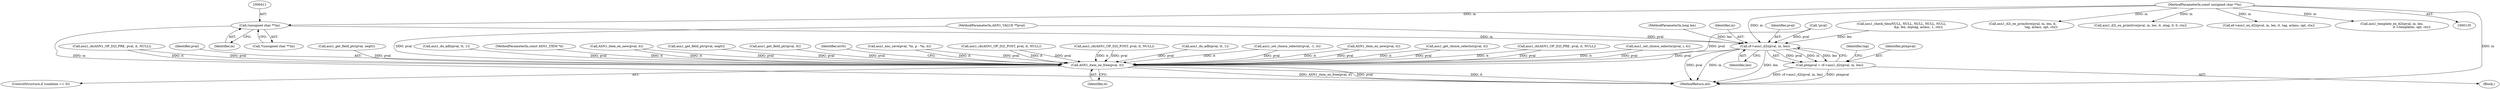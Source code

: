 digraph "0_openssl_cc598f321fbac9c04da5766243ed55d55948637d@pointer" {
"1000410" [label="(Call,(unsigned char **)in)"];
"1000137" [label="(MethodParameterIn,const unsigned char **in)"];
"1000441" [label="(Call,cf->asn1_d2i(pval, in, len))"];
"1000439" [label="(Call,ptmpval = cf->asn1_d2i(pval, in, len))"];
"1001019" [label="(Call,ASN1_item_ex_free(pval, it))"];
"1000443" [label="(Identifier,in)"];
"1000441" [label="(Call,cf->asn1_d2i(pval, in, len))"];
"1000803" [label="(Call,asn1_do_adb(pval, tt, 1))"];
"1000213" [label="(Block,)"];
"1000139" [label="(MethodParameterIn,const ASN1_ITEM *it)"];
"1000440" [label="(Identifier,ptmpval)"];
"1001019" [label="(Call,ASN1_item_ex_free(pval, it))"];
"1000243" [label="(Call,asn1_d2i_ex_primitive(pval, in, len, it,\n                                     tag, aclass, opt, ctx))"];
"1000317" [label="(Call,asn1_d2i_ex_primitive(pval, in, len, it, otag, 0, 0, ctx))"];
"1000516" [label="(Call,ASN1_item_ex_new(pval, it))"];
"1000447" [label="(Identifier,tag)"];
"1000813" [label="(Call,asn1_get_field_ptr(pval, seqtt))"];
"1000412" [label="(Identifier,in)"];
"1000479" [label="(Call,asn1_get_choice_selector(pval, it))"];
"1001015" [label="(ControlStructure,if (combine == 0))"];
"1000467" [label="(Call,asn1_cb(ASN1_OP_D2I_PRE, pval, it, NULL))"];
"1000333" [label="(Call,ef->asn1_ex_d2i(pval, in, len, it, tag, aclass, opt, ctx))"];
"1000602" [label="(Call,asn1_set_choice_selector(pval, i, it))"];
"1000728" [label="(Call,asn1_cb(ASN1_OP_D2I_PRE, pval, it, NULL))"];
"1000442" [label="(Identifier,pval)"];
"1001020" [label="(Identifier,pval)"];
"1000410" [label="(Call,(unsigned char **)in)"];
"1000233" [label="(Call,asn1_template_ex_d2i(pval, in, len,\n                                        it->templates, opt, ctx))"];
"1000772" [label="(Call,asn1_get_field_ptr(pval, seqtt))"];
"1000136" [label="(MethodParameterIn,ASN1_VALUE **pval)"];
"1000196" [label="(Call,!pval)"];
"1000444" [label="(Identifier,len)"];
"1000551" [label="(Call,asn1_get_field_ptr(pval, tt))"];
"1001034" [label="(MethodReturn,int)"];
"1000372" [label="(Call,asn1_check_tlen(NULL, NULL, NULL, NULL, NULL,\n                                  &p, len, exptag, aclass, 1, ctx))"];
"1000138" [label="(MethodParameterIn,long len)"];
"1001023" [label="(Identifier,errtt)"];
"1000977" [label="(Call,asn1_enc_save(pval, *in, p - *in, it))"];
"1000610" [label="(Call,asn1_cb(ASN1_OP_D2I_POST, pval, it, NULL))"];
"1000991" [label="(Call,asn1_cb(ASN1_OP_D2I_POST, pval, it, NULL))"];
"1000942" [label="(Call,asn1_do_adb(pval, tt, 1))"];
"1000137" [label="(MethodParameterIn,const unsigned char **in)"];
"1000508" [label="(Call,asn1_set_choice_selector(pval, -1, it))"];
"1000409" [label="(Call,*(unsigned char **)in)"];
"1000716" [label="(Call,ASN1_item_ex_new(pval, it))"];
"1001021" [label="(Identifier,it)"];
"1000439" [label="(Call,ptmpval = cf->asn1_d2i(pval, in, len))"];
"1000410" -> "1000409"  [label="AST: "];
"1000410" -> "1000412"  [label="CFG: "];
"1000411" -> "1000410"  [label="AST: "];
"1000412" -> "1000410"  [label="AST: "];
"1000409" -> "1000410"  [label="CFG: "];
"1000410" -> "1001034"  [label="DDG: in"];
"1000137" -> "1000410"  [label="DDG: in"];
"1000410" -> "1000441"  [label="DDG: in"];
"1000137" -> "1000135"  [label="AST: "];
"1000137" -> "1001034"  [label="DDG: in"];
"1000137" -> "1000233"  [label="DDG: in"];
"1000137" -> "1000243"  [label="DDG: in"];
"1000137" -> "1000317"  [label="DDG: in"];
"1000137" -> "1000333"  [label="DDG: in"];
"1000137" -> "1000441"  [label="DDG: in"];
"1000441" -> "1000439"  [label="AST: "];
"1000441" -> "1000444"  [label="CFG: "];
"1000442" -> "1000441"  [label="AST: "];
"1000443" -> "1000441"  [label="AST: "];
"1000444" -> "1000441"  [label="AST: "];
"1000439" -> "1000441"  [label="CFG: "];
"1000441" -> "1001034"  [label="DDG: pval"];
"1000441" -> "1001034"  [label="DDG: in"];
"1000441" -> "1001034"  [label="DDG: len"];
"1000441" -> "1000439"  [label="DDG: pval"];
"1000441" -> "1000439"  [label="DDG: in"];
"1000441" -> "1000439"  [label="DDG: len"];
"1000196" -> "1000441"  [label="DDG: pval"];
"1000136" -> "1000441"  [label="DDG: pval"];
"1000372" -> "1000441"  [label="DDG: len"];
"1000138" -> "1000441"  [label="DDG: len"];
"1000441" -> "1001019"  [label="DDG: pval"];
"1000439" -> "1000213"  [label="AST: "];
"1000440" -> "1000439"  [label="AST: "];
"1000447" -> "1000439"  [label="CFG: "];
"1000439" -> "1001034"  [label="DDG: ptmpval"];
"1000439" -> "1001034"  [label="DDG: cf->asn1_d2i(pval, in, len)"];
"1001019" -> "1001015"  [label="AST: "];
"1001019" -> "1001021"  [label="CFG: "];
"1001020" -> "1001019"  [label="AST: "];
"1001021" -> "1001019"  [label="AST: "];
"1001023" -> "1001019"  [label="CFG: "];
"1001019" -> "1001034"  [label="DDG: it"];
"1001019" -> "1001034"  [label="DDG: ASN1_item_ex_free(pval, it)"];
"1001019" -> "1001034"  [label="DDG: pval"];
"1000508" -> "1001019"  [label="DDG: pval"];
"1000508" -> "1001019"  [label="DDG: it"];
"1000991" -> "1001019"  [label="DDG: pval"];
"1000991" -> "1001019"  [label="DDG: it"];
"1000716" -> "1001019"  [label="DDG: pval"];
"1000716" -> "1001019"  [label="DDG: it"];
"1000813" -> "1001019"  [label="DDG: pval"];
"1000942" -> "1001019"  [label="DDG: pval"];
"1000467" -> "1001019"  [label="DDG: pval"];
"1000467" -> "1001019"  [label="DDG: it"];
"1000479" -> "1001019"  [label="DDG: pval"];
"1000479" -> "1001019"  [label="DDG: it"];
"1000196" -> "1001019"  [label="DDG: pval"];
"1000803" -> "1001019"  [label="DDG: pval"];
"1000602" -> "1001019"  [label="DDG: pval"];
"1000602" -> "1001019"  [label="DDG: it"];
"1000551" -> "1001019"  [label="DDG: pval"];
"1000610" -> "1001019"  [label="DDG: pval"];
"1000610" -> "1001019"  [label="DDG: it"];
"1000728" -> "1001019"  [label="DDG: pval"];
"1000728" -> "1001019"  [label="DDG: it"];
"1000772" -> "1001019"  [label="DDG: pval"];
"1000977" -> "1001019"  [label="DDG: pval"];
"1000977" -> "1001019"  [label="DDG: it"];
"1000516" -> "1001019"  [label="DDG: pval"];
"1000516" -> "1001019"  [label="DDG: it"];
"1000136" -> "1001019"  [label="DDG: pval"];
"1000139" -> "1001019"  [label="DDG: it"];
}
